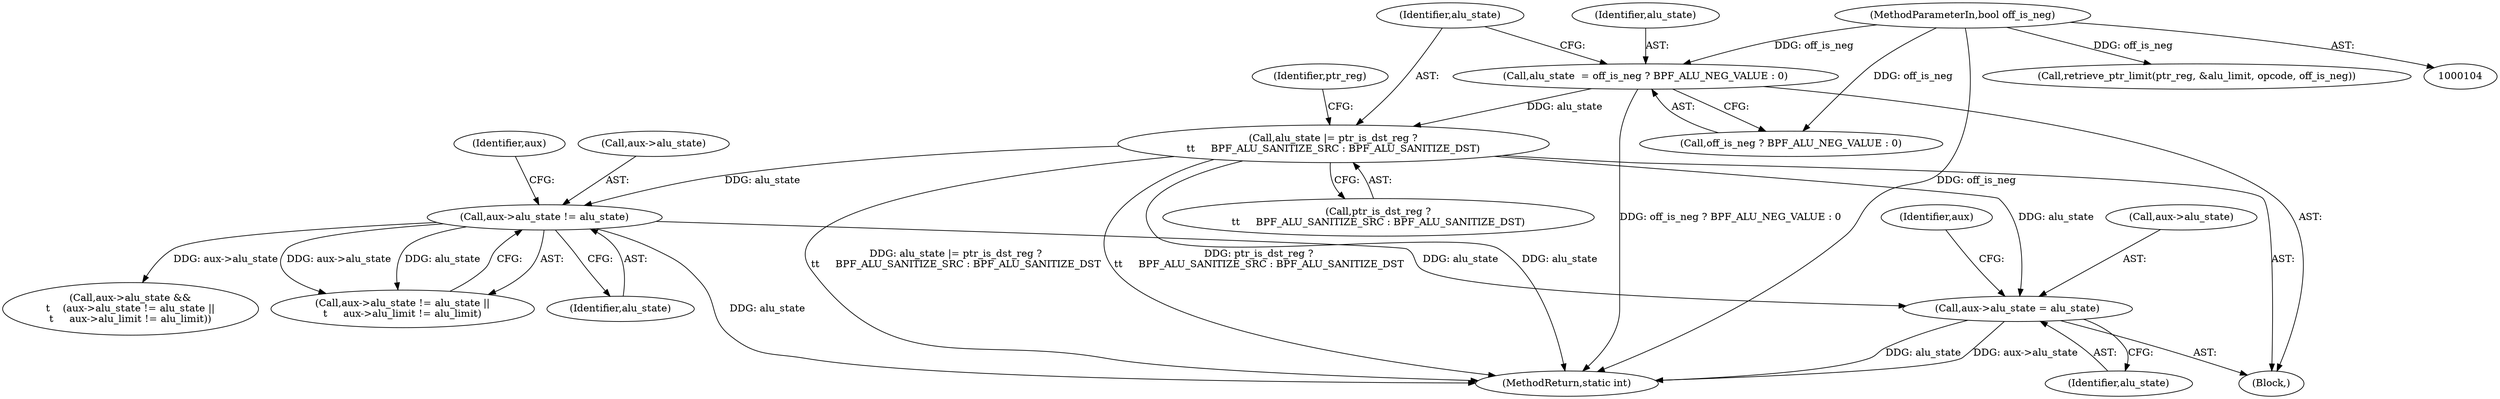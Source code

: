 digraph "1_linux_d3bd7413e0ca40b60cf60d4003246d067cafdeda_0@del" {
"1000197" [label="(Call,aux->alu_state = alu_state)"];
"1000184" [label="(Call,aux->alu_state != alu_state)"];
"1000163" [label="(Call,alu_state |= ptr_is_dst_reg ?\n\t\t     BPF_ALU_SANITIZE_SRC : BPF_ALU_SANITIZE_DST)"];
"1000157" [label="(Call,alu_state  = off_is_neg ? BPF_ALU_NEG_VALUE : 0)"];
"1000109" [label="(MethodParameterIn,bool off_is_neg)"];
"1000110" [label="(Block,)"];
"1000204" [label="(Identifier,aux)"];
"1000248" [label="(MethodReturn,static int)"];
"1000201" [label="(Identifier,alu_state)"];
"1000109" [label="(MethodParameterIn,bool off_is_neg)"];
"1000163" [label="(Call,alu_state |= ptr_is_dst_reg ?\n\t\t     BPF_ALU_SANITIZE_SRC : BPF_ALU_SANITIZE_DST)"];
"1000165" [label="(Call,ptr_is_dst_reg ?\n\t\t     BPF_ALU_SANITIZE_SRC : BPF_ALU_SANITIZE_DST)"];
"1000170" [label="(Call,retrieve_ptr_limit(ptr_reg, &alu_limit, opcode, off_is_neg))"];
"1000191" [label="(Identifier,aux)"];
"1000171" [label="(Identifier,ptr_reg)"];
"1000164" [label="(Identifier,alu_state)"];
"1000184" [label="(Call,aux->alu_state != alu_state)"];
"1000188" [label="(Identifier,alu_state)"];
"1000198" [label="(Call,aux->alu_state)"];
"1000197" [label="(Call,aux->alu_state = alu_state)"];
"1000159" [label="(Call,off_is_neg ? BPF_ALU_NEG_VALUE : 0)"];
"1000179" [label="(Call,aux->alu_state &&\n\t    (aux->alu_state != alu_state ||\n\t     aux->alu_limit != alu_limit))"];
"1000157" [label="(Call,alu_state  = off_is_neg ? BPF_ALU_NEG_VALUE : 0)"];
"1000158" [label="(Identifier,alu_state)"];
"1000185" [label="(Call,aux->alu_state)"];
"1000183" [label="(Call,aux->alu_state != alu_state ||\n\t     aux->alu_limit != alu_limit)"];
"1000197" -> "1000110"  [label="AST: "];
"1000197" -> "1000201"  [label="CFG: "];
"1000198" -> "1000197"  [label="AST: "];
"1000201" -> "1000197"  [label="AST: "];
"1000204" -> "1000197"  [label="CFG: "];
"1000197" -> "1000248"  [label="DDG: alu_state"];
"1000197" -> "1000248"  [label="DDG: aux->alu_state"];
"1000184" -> "1000197"  [label="DDG: alu_state"];
"1000163" -> "1000197"  [label="DDG: alu_state"];
"1000184" -> "1000183"  [label="AST: "];
"1000184" -> "1000188"  [label="CFG: "];
"1000185" -> "1000184"  [label="AST: "];
"1000188" -> "1000184"  [label="AST: "];
"1000191" -> "1000184"  [label="CFG: "];
"1000183" -> "1000184"  [label="CFG: "];
"1000184" -> "1000248"  [label="DDG: alu_state"];
"1000184" -> "1000179"  [label="DDG: aux->alu_state"];
"1000184" -> "1000183"  [label="DDG: aux->alu_state"];
"1000184" -> "1000183"  [label="DDG: alu_state"];
"1000163" -> "1000184"  [label="DDG: alu_state"];
"1000163" -> "1000110"  [label="AST: "];
"1000163" -> "1000165"  [label="CFG: "];
"1000164" -> "1000163"  [label="AST: "];
"1000165" -> "1000163"  [label="AST: "];
"1000171" -> "1000163"  [label="CFG: "];
"1000163" -> "1000248"  [label="DDG: alu_state"];
"1000163" -> "1000248"  [label="DDG: alu_state |= ptr_is_dst_reg ?\n\t\t     BPF_ALU_SANITIZE_SRC : BPF_ALU_SANITIZE_DST"];
"1000163" -> "1000248"  [label="DDG: ptr_is_dst_reg ?\n\t\t     BPF_ALU_SANITIZE_SRC : BPF_ALU_SANITIZE_DST"];
"1000157" -> "1000163"  [label="DDG: alu_state"];
"1000157" -> "1000110"  [label="AST: "];
"1000157" -> "1000159"  [label="CFG: "];
"1000158" -> "1000157"  [label="AST: "];
"1000159" -> "1000157"  [label="AST: "];
"1000164" -> "1000157"  [label="CFG: "];
"1000157" -> "1000248"  [label="DDG: off_is_neg ? BPF_ALU_NEG_VALUE : 0"];
"1000109" -> "1000157"  [label="DDG: off_is_neg"];
"1000109" -> "1000104"  [label="AST: "];
"1000109" -> "1000248"  [label="DDG: off_is_neg"];
"1000109" -> "1000159"  [label="DDG: off_is_neg"];
"1000109" -> "1000170"  [label="DDG: off_is_neg"];
}

